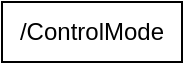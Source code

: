 <mxfile version="23.1.5" type="github">
  <diagram name="Page-1" id="QwO0Qd0GKarOOoI58pVg">
    <mxGraphModel dx="939" dy="506" grid="1" gridSize="10" guides="1" tooltips="1" connect="1" arrows="1" fold="1" page="1" pageScale="1" pageWidth="850" pageHeight="1100" math="0" shadow="0">
      <root>
        <mxCell id="0" />
        <mxCell id="1" parent="0" />
        <mxCell id="T73fVr5Ixpl2Qlsbo5uc-1" value="/ControlMode" style="rounded=0;whiteSpace=wrap;html=1;" vertex="1" parent="1">
          <mxGeometry x="380" y="80" width="90" height="30" as="geometry" />
        </mxCell>
      </root>
    </mxGraphModel>
  </diagram>
</mxfile>
